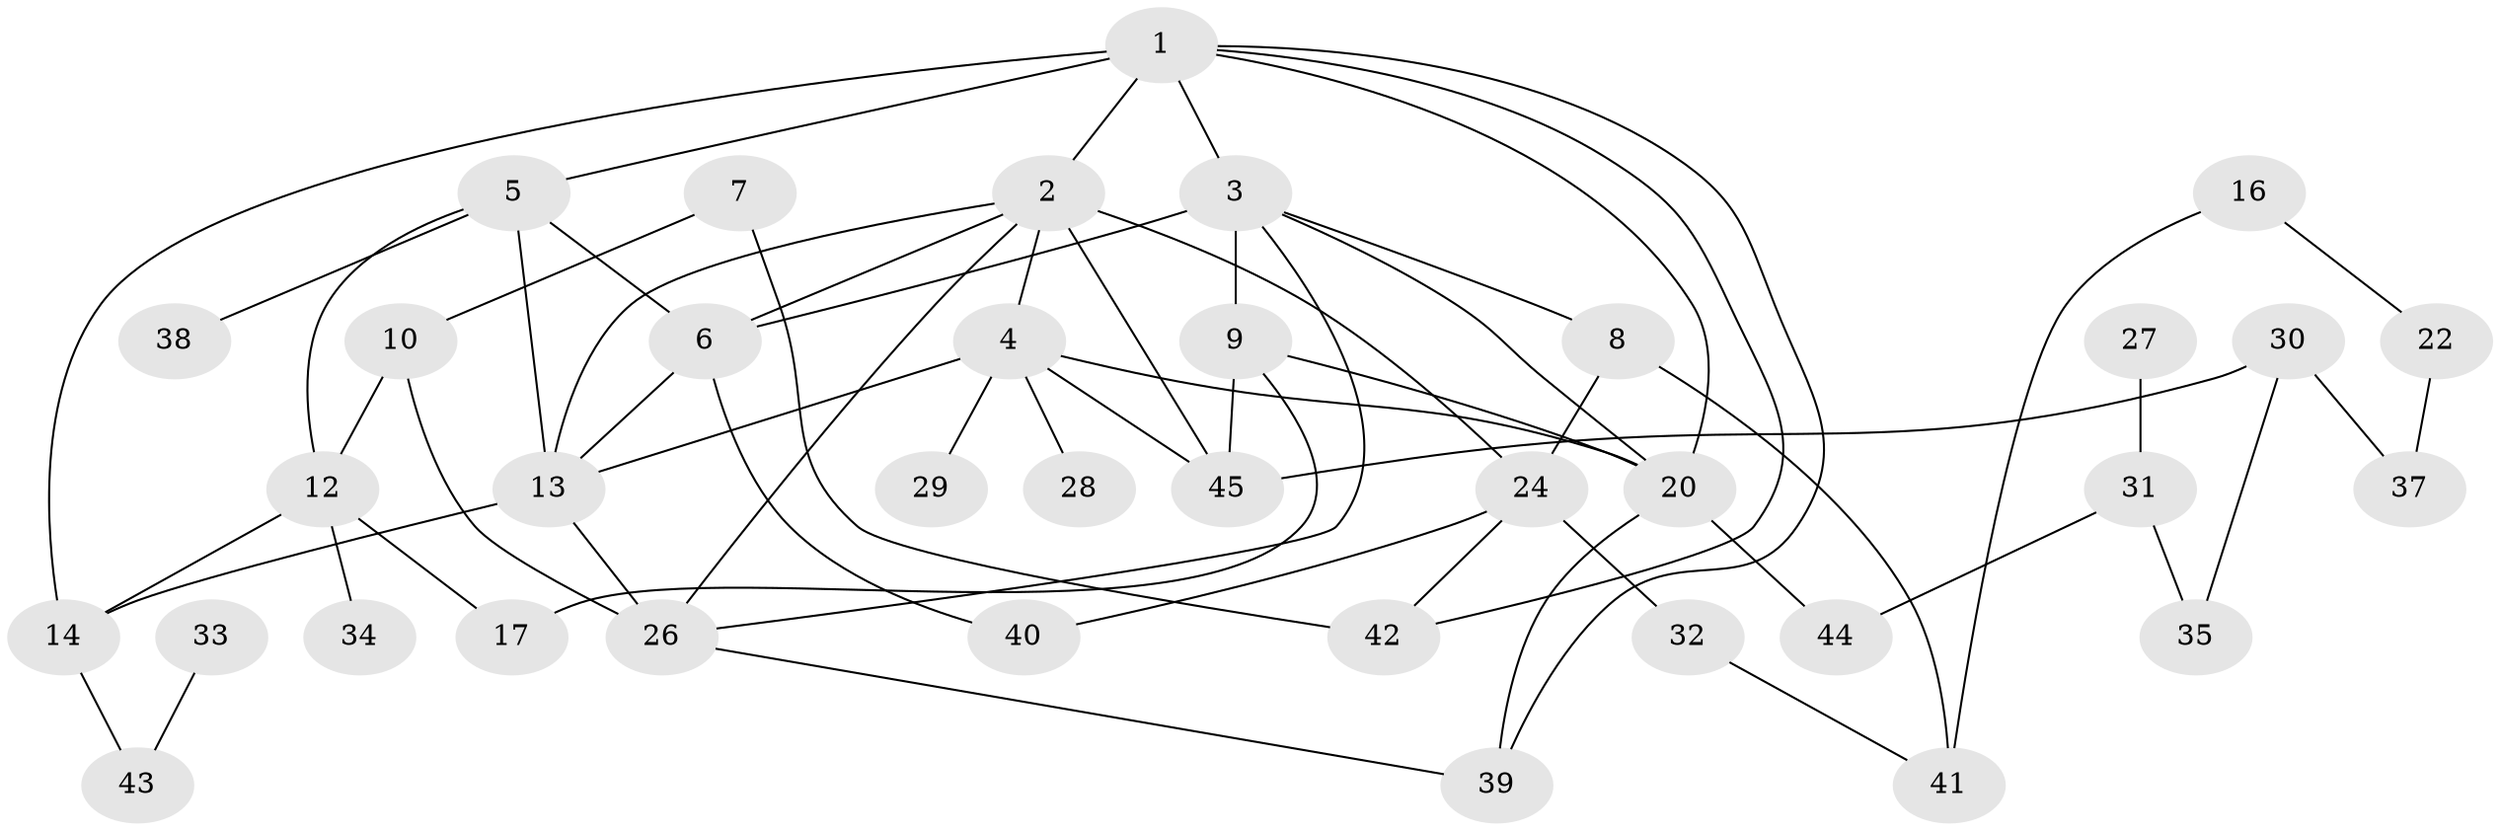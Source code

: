 // original degree distribution, {6: 0.08333333333333333, 3: 0.20833333333333334, 5: 0.041666666666666664, 2: 0.2777777777777778, 1: 0.18055555555555555, 4: 0.09722222222222222, 0: 0.09722222222222222, 7: 0.013888888888888888}
// Generated by graph-tools (version 1.1) at 2025/48/03/04/25 22:48:20]
// undirected, 37 vertices, 61 edges
graph export_dot {
  node [color=gray90,style=filled];
  1;
  2;
  3;
  4;
  5;
  6;
  7;
  8;
  9;
  10;
  12;
  13;
  14;
  16;
  17;
  20;
  22;
  24;
  26;
  27;
  28;
  29;
  30;
  31;
  32;
  33;
  34;
  35;
  37;
  38;
  39;
  40;
  41;
  42;
  43;
  44;
  45;
  1 -- 2 [weight=2.0];
  1 -- 3 [weight=1.0];
  1 -- 5 [weight=1.0];
  1 -- 14 [weight=1.0];
  1 -- 20 [weight=1.0];
  1 -- 39 [weight=1.0];
  1 -- 42 [weight=1.0];
  2 -- 4 [weight=1.0];
  2 -- 6 [weight=1.0];
  2 -- 13 [weight=1.0];
  2 -- 24 [weight=1.0];
  2 -- 26 [weight=1.0];
  2 -- 45 [weight=1.0];
  3 -- 6 [weight=1.0];
  3 -- 8 [weight=1.0];
  3 -- 9 [weight=2.0];
  3 -- 20 [weight=1.0];
  3 -- 26 [weight=1.0];
  4 -- 13 [weight=2.0];
  4 -- 20 [weight=1.0];
  4 -- 28 [weight=1.0];
  4 -- 29 [weight=1.0];
  4 -- 45 [weight=1.0];
  5 -- 6 [weight=1.0];
  5 -- 12 [weight=1.0];
  5 -- 13 [weight=1.0];
  5 -- 38 [weight=1.0];
  6 -- 13 [weight=1.0];
  6 -- 40 [weight=1.0];
  7 -- 10 [weight=1.0];
  7 -- 42 [weight=1.0];
  8 -- 24 [weight=1.0];
  8 -- 41 [weight=1.0];
  9 -- 17 [weight=1.0];
  9 -- 20 [weight=1.0];
  9 -- 45 [weight=1.0];
  10 -- 12 [weight=1.0];
  10 -- 26 [weight=1.0];
  12 -- 14 [weight=1.0];
  12 -- 17 [weight=1.0];
  12 -- 34 [weight=1.0];
  13 -- 14 [weight=1.0];
  13 -- 26 [weight=1.0];
  14 -- 43 [weight=1.0];
  16 -- 22 [weight=1.0];
  16 -- 41 [weight=1.0];
  20 -- 39 [weight=1.0];
  20 -- 44 [weight=1.0];
  22 -- 37 [weight=1.0];
  24 -- 32 [weight=1.0];
  24 -- 40 [weight=1.0];
  24 -- 42 [weight=1.0];
  26 -- 39 [weight=1.0];
  27 -- 31 [weight=1.0];
  30 -- 35 [weight=1.0];
  30 -- 37 [weight=1.0];
  30 -- 45 [weight=1.0];
  31 -- 35 [weight=1.0];
  31 -- 44 [weight=1.0];
  32 -- 41 [weight=1.0];
  33 -- 43 [weight=1.0];
}
